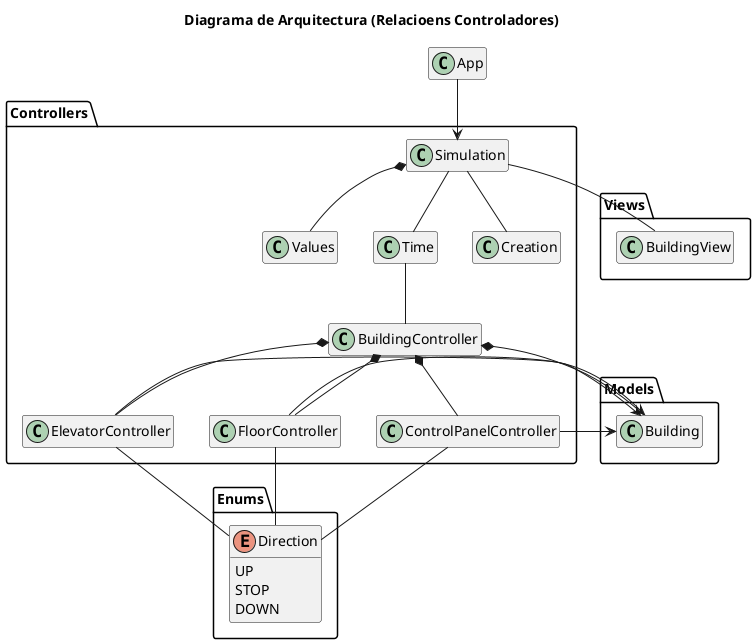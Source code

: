@startuml Diagrama_de_Arquitectura

title Diagrama de Arquitectura (Relacioens Controladores)

skinparam {
    NoteBackgroundColor #whiteSmoke
}

hide empty members

class App {
}

package Controllers {
    class BuildingController {
    }

    class ElevatorController {
    }

    class Values {
    }

    class Simulation {
    }

    class Time {
    }

    class FloorController {
    }

    class ControlPanelController {
    }

    class Creation {
    }
}

package Views {
    class BuildingView {
    }
}

package Enums {
    enum Direction {
        UP
        STOP
        DOWN
    }

}

package Models {
    class Building {
    }
}



App --> Simulation

Simulation *-- Values
Simulation -- Creation
Simulation -- Time
Simulation -- BuildingView

Time -- BuildingController

BuildingController *-right- Building
BuildingController *-- FloorController
BuildingController *-- ElevatorController
BuildingController *-- ControlPanelController

ElevatorController -right-> Building
ElevatorController -- Direction

FloorController -right-> Building
FloorController -- Direction

ControlPanelController -right-> Building
ControlPanelController -- Direction



@enduml